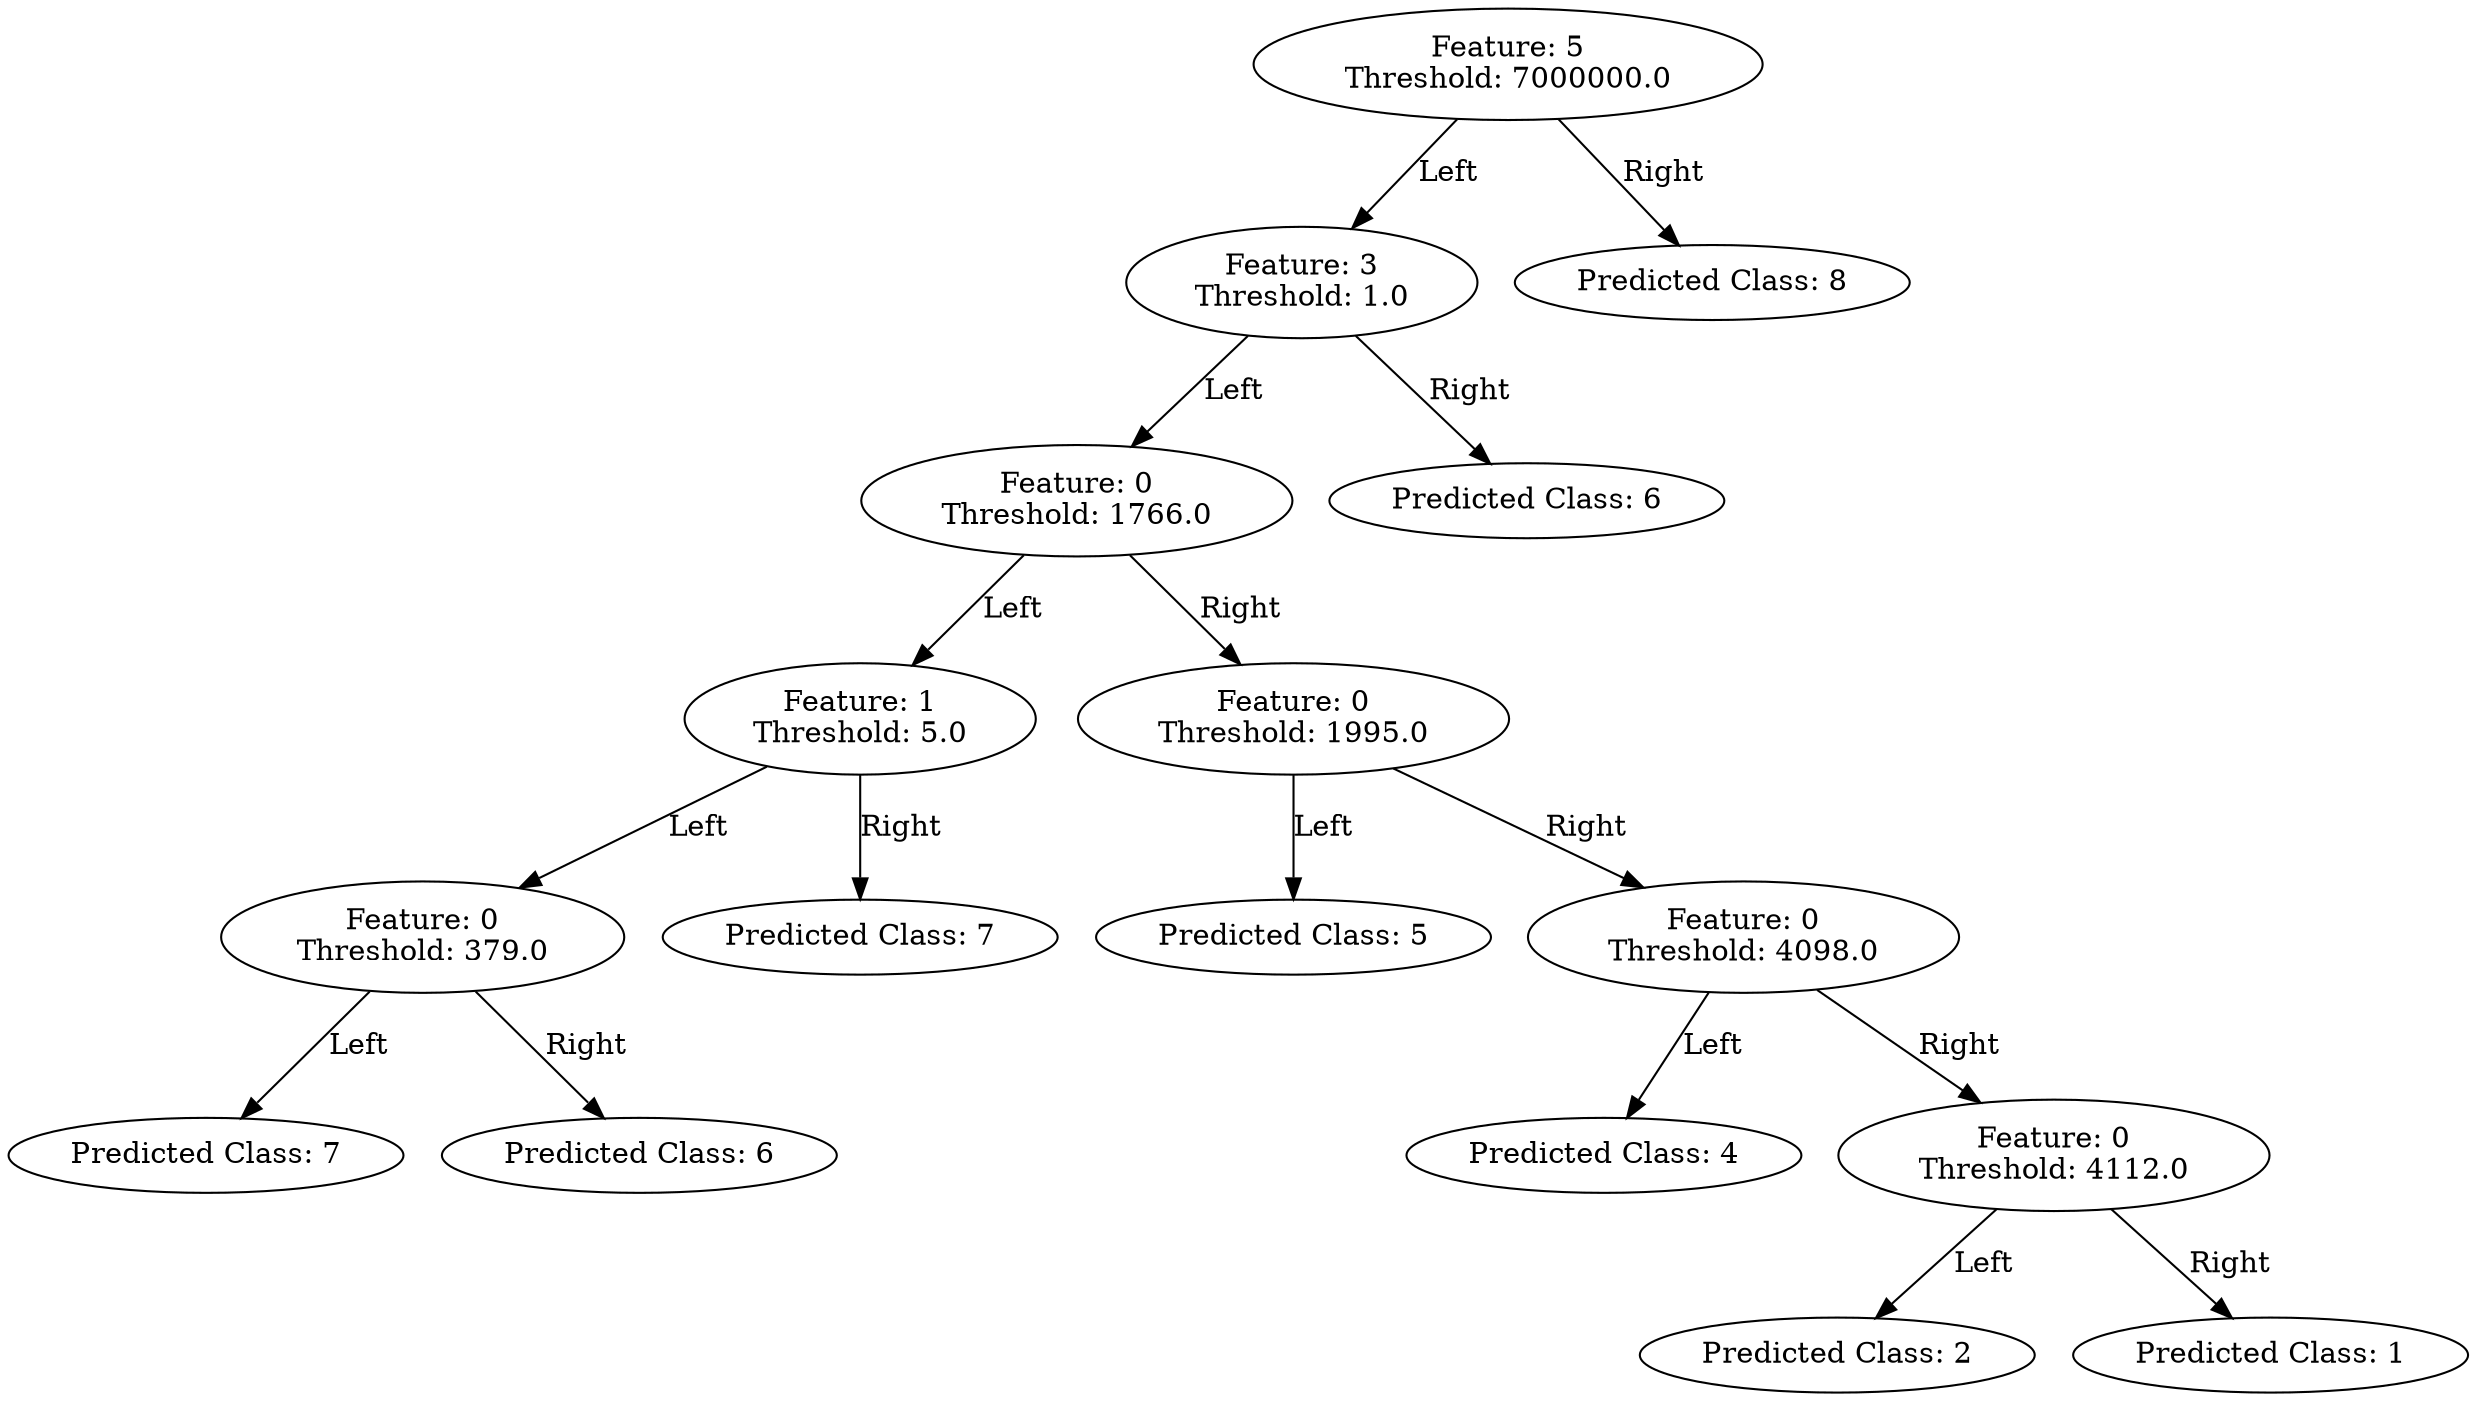 digraph {
	1616512880576 [label="Feature: 5
Threshold: 7000000.0"]
	1616512880576 -> 1616513034048 [label=Left]
	1616512880576 -> 1616513648832 [label=Right]
	1616513034048 [label="Feature: 3
Threshold: 1.0"]
	1616513034048 -> 1616515357568 [label=Left]
	1616513034048 -> 1616509088768 [label=Right]
	1616515357568 [label="Feature: 0
Threshold: 1766.0"]
	1616515357568 -> 1616498789504 [label=Left]
	1616515357568 -> 1616515355840 [label=Right]
	1616498789504 [label="Feature: 1
Threshold: 5.0"]
	1616498789504 -> 1616512840896 [label=Left]
	1616498789504 -> 1616512881216 [label=Right]
	1616512840896 [label="Feature: 0
Threshold: 379.0"]
	1616512840896 -> 1616503248640 [label=Left]
	1616512840896 -> 1616499126720 [label=Right]
	1616503248640 [label="Predicted Class: 7"]
	1616499126720 [label="Predicted Class: 6"]
	1616512881216 [label="Predicted Class: 7"]
	1616515355840 [label="Feature: 0
Threshold: 1995.0"]
	1616515355840 -> 1615914780032 [label=Left]
	1616515355840 -> 1616513623552 [label=Right]
	1615914780032 [label="Predicted Class: 5"]
	1616513623552 [label="Feature: 0
Threshold: 4098.0"]
	1616513623552 -> 1616507221760 [label=Left]
	1616513623552 -> 1616515353280 [label=Right]
	1616507221760 [label="Predicted Class: 4"]
	1616515353280 [label="Feature: 0
Threshold: 4112.0"]
	1616515353280 -> 1616512880192 [label=Left]
	1616515353280 -> 1616513331904 [label=Right]
	1616512880192 [label="Predicted Class: 2"]
	1616513331904 [label="Predicted Class: 1"]
	1616509088768 [label="Predicted Class: 6"]
	1616513648832 [label="Predicted Class: 8"]
}
